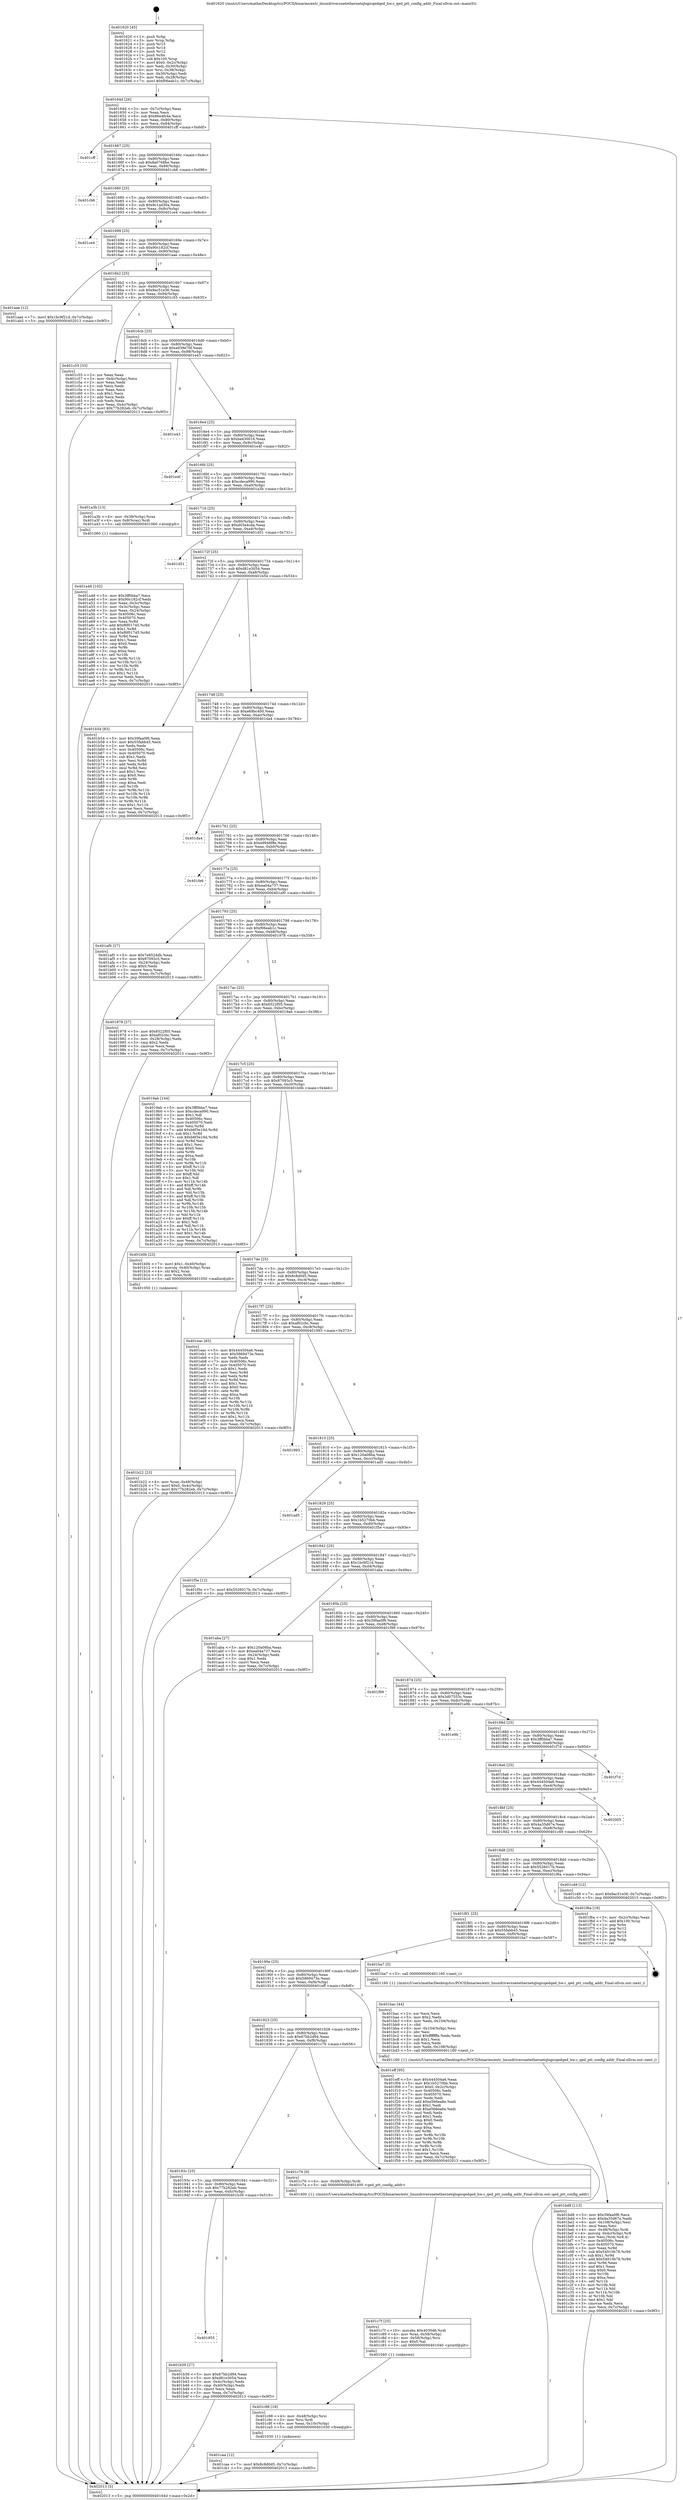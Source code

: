 digraph "0x401620" {
  label = "0x401620 (/mnt/c/Users/mathe/Desktop/tcc/POCII/binaries/extr_linuxdriversnetethernetqlogicqedqed_hw.c_qed_ptt_config_addr_Final-ollvm.out::main(0))"
  labelloc = "t"
  node[shape=record]

  Entry [label="",width=0.3,height=0.3,shape=circle,fillcolor=black,style=filled]
  "0x40164d" [label="{
     0x40164d [26]\l
     | [instrs]\l
     &nbsp;&nbsp;0x40164d \<+3\>: mov -0x7c(%rbp),%eax\l
     &nbsp;&nbsp;0x401650 \<+2\>: mov %eax,%ecx\l
     &nbsp;&nbsp;0x401652 \<+6\>: sub $0x86e4fc4e,%ecx\l
     &nbsp;&nbsp;0x401658 \<+3\>: mov %eax,-0x80(%rbp)\l
     &nbsp;&nbsp;0x40165b \<+6\>: mov %ecx,-0x84(%rbp)\l
     &nbsp;&nbsp;0x401661 \<+6\>: je 0000000000401cff \<main+0x6df\>\l
  }"]
  "0x401cff" [label="{
     0x401cff\l
  }", style=dashed]
  "0x401667" [label="{
     0x401667 [25]\l
     | [instrs]\l
     &nbsp;&nbsp;0x401667 \<+5\>: jmp 000000000040166c \<main+0x4c\>\l
     &nbsp;&nbsp;0x40166c \<+3\>: mov -0x80(%rbp),%eax\l
     &nbsp;&nbsp;0x40166f \<+5\>: sub $0x8a0768be,%eax\l
     &nbsp;&nbsp;0x401674 \<+6\>: mov %eax,-0x88(%rbp)\l
     &nbsp;&nbsp;0x40167a \<+6\>: je 0000000000401cb6 \<main+0x696\>\l
  }"]
  Exit [label="",width=0.3,height=0.3,shape=circle,fillcolor=black,style=filled,peripheries=2]
  "0x401cb6" [label="{
     0x401cb6\l
  }", style=dashed]
  "0x401680" [label="{
     0x401680 [25]\l
     | [instrs]\l
     &nbsp;&nbsp;0x401680 \<+5\>: jmp 0000000000401685 \<main+0x65\>\l
     &nbsp;&nbsp;0x401685 \<+3\>: mov -0x80(%rbp),%eax\l
     &nbsp;&nbsp;0x401688 \<+5\>: sub $0x8c1ad30a,%eax\l
     &nbsp;&nbsp;0x40168d \<+6\>: mov %eax,-0x8c(%rbp)\l
     &nbsp;&nbsp;0x401693 \<+6\>: je 0000000000401ce4 \<main+0x6c4\>\l
  }"]
  "0x401caa" [label="{
     0x401caa [12]\l
     | [instrs]\l
     &nbsp;&nbsp;0x401caa \<+7\>: movl $0x8c8d0d5,-0x7c(%rbp)\l
     &nbsp;&nbsp;0x401cb1 \<+5\>: jmp 0000000000402013 \<main+0x9f3\>\l
  }"]
  "0x401ce4" [label="{
     0x401ce4\l
  }", style=dashed]
  "0x401699" [label="{
     0x401699 [25]\l
     | [instrs]\l
     &nbsp;&nbsp;0x401699 \<+5\>: jmp 000000000040169e \<main+0x7e\>\l
     &nbsp;&nbsp;0x40169e \<+3\>: mov -0x80(%rbp),%eax\l
     &nbsp;&nbsp;0x4016a1 \<+5\>: sub $0x90c182cf,%eax\l
     &nbsp;&nbsp;0x4016a6 \<+6\>: mov %eax,-0x90(%rbp)\l
     &nbsp;&nbsp;0x4016ac \<+6\>: je 0000000000401aae \<main+0x48e\>\l
  }"]
  "0x401c98" [label="{
     0x401c98 [18]\l
     | [instrs]\l
     &nbsp;&nbsp;0x401c98 \<+4\>: mov -0x48(%rbp),%rsi\l
     &nbsp;&nbsp;0x401c9c \<+3\>: mov %rsi,%rdi\l
     &nbsp;&nbsp;0x401c9f \<+6\>: mov %eax,-0x10c(%rbp)\l
     &nbsp;&nbsp;0x401ca5 \<+5\>: call 0000000000401030 \<free@plt\>\l
     | [calls]\l
     &nbsp;&nbsp;0x401030 \{1\} (unknown)\l
  }"]
  "0x401aae" [label="{
     0x401aae [12]\l
     | [instrs]\l
     &nbsp;&nbsp;0x401aae \<+7\>: movl $0x1bc9f21d,-0x7c(%rbp)\l
     &nbsp;&nbsp;0x401ab5 \<+5\>: jmp 0000000000402013 \<main+0x9f3\>\l
  }"]
  "0x4016b2" [label="{
     0x4016b2 [25]\l
     | [instrs]\l
     &nbsp;&nbsp;0x4016b2 \<+5\>: jmp 00000000004016b7 \<main+0x97\>\l
     &nbsp;&nbsp;0x4016b7 \<+3\>: mov -0x80(%rbp),%eax\l
     &nbsp;&nbsp;0x4016ba \<+5\>: sub $0x9ac51e36,%eax\l
     &nbsp;&nbsp;0x4016bf \<+6\>: mov %eax,-0x94(%rbp)\l
     &nbsp;&nbsp;0x4016c5 \<+6\>: je 0000000000401c55 \<main+0x635\>\l
  }"]
  "0x401c7f" [label="{
     0x401c7f [25]\l
     | [instrs]\l
     &nbsp;&nbsp;0x401c7f \<+10\>: movabs $0x4030d6,%rdi\l
     &nbsp;&nbsp;0x401c89 \<+4\>: mov %rax,-0x58(%rbp)\l
     &nbsp;&nbsp;0x401c8d \<+4\>: mov -0x58(%rbp),%rsi\l
     &nbsp;&nbsp;0x401c91 \<+2\>: mov $0x0,%al\l
     &nbsp;&nbsp;0x401c93 \<+5\>: call 0000000000401040 \<printf@plt\>\l
     | [calls]\l
     &nbsp;&nbsp;0x401040 \{1\} (unknown)\l
  }"]
  "0x401c55" [label="{
     0x401c55 [33]\l
     | [instrs]\l
     &nbsp;&nbsp;0x401c55 \<+2\>: xor %eax,%eax\l
     &nbsp;&nbsp;0x401c57 \<+3\>: mov -0x4c(%rbp),%ecx\l
     &nbsp;&nbsp;0x401c5a \<+2\>: mov %eax,%edx\l
     &nbsp;&nbsp;0x401c5c \<+2\>: sub %ecx,%edx\l
     &nbsp;&nbsp;0x401c5e \<+2\>: mov %eax,%ecx\l
     &nbsp;&nbsp;0x401c60 \<+3\>: sub $0x1,%ecx\l
     &nbsp;&nbsp;0x401c63 \<+2\>: add %ecx,%edx\l
     &nbsp;&nbsp;0x401c65 \<+2\>: sub %edx,%eax\l
     &nbsp;&nbsp;0x401c67 \<+3\>: mov %eax,-0x4c(%rbp)\l
     &nbsp;&nbsp;0x401c6a \<+7\>: movl $0x77b282eb,-0x7c(%rbp)\l
     &nbsp;&nbsp;0x401c71 \<+5\>: jmp 0000000000402013 \<main+0x9f3\>\l
  }"]
  "0x4016cb" [label="{
     0x4016cb [25]\l
     | [instrs]\l
     &nbsp;&nbsp;0x4016cb \<+5\>: jmp 00000000004016d0 \<main+0xb0\>\l
     &nbsp;&nbsp;0x4016d0 \<+3\>: mov -0x80(%rbp),%eax\l
     &nbsp;&nbsp;0x4016d3 \<+5\>: sub $0xa939e70f,%eax\l
     &nbsp;&nbsp;0x4016d8 \<+6\>: mov %eax,-0x98(%rbp)\l
     &nbsp;&nbsp;0x4016de \<+6\>: je 0000000000401e43 \<main+0x823\>\l
  }"]
  "0x401bd8" [label="{
     0x401bd8 [113]\l
     | [instrs]\l
     &nbsp;&nbsp;0x401bd8 \<+5\>: mov $0x39faa0f6,%ecx\l
     &nbsp;&nbsp;0x401bdd \<+5\>: mov $0x4a35d67e,%edx\l
     &nbsp;&nbsp;0x401be2 \<+6\>: mov -0x108(%rbp),%esi\l
     &nbsp;&nbsp;0x401be8 \<+3\>: imul %eax,%esi\l
     &nbsp;&nbsp;0x401beb \<+4\>: mov -0x48(%rbp),%rdi\l
     &nbsp;&nbsp;0x401bef \<+4\>: movslq -0x4c(%rbp),%r8\l
     &nbsp;&nbsp;0x401bf3 \<+4\>: mov %esi,(%rdi,%r8,4)\l
     &nbsp;&nbsp;0x401bf7 \<+7\>: mov 0x40506c,%eax\l
     &nbsp;&nbsp;0x401bfe \<+7\>: mov 0x405070,%esi\l
     &nbsp;&nbsp;0x401c05 \<+3\>: mov %eax,%r9d\l
     &nbsp;&nbsp;0x401c08 \<+7\>: sub $0x54910b78,%r9d\l
     &nbsp;&nbsp;0x401c0f \<+4\>: sub $0x1,%r9d\l
     &nbsp;&nbsp;0x401c13 \<+7\>: add $0x54910b78,%r9d\l
     &nbsp;&nbsp;0x401c1a \<+4\>: imul %r9d,%eax\l
     &nbsp;&nbsp;0x401c1e \<+3\>: and $0x1,%eax\l
     &nbsp;&nbsp;0x401c21 \<+3\>: cmp $0x0,%eax\l
     &nbsp;&nbsp;0x401c24 \<+4\>: sete %r10b\l
     &nbsp;&nbsp;0x401c28 \<+3\>: cmp $0xa,%esi\l
     &nbsp;&nbsp;0x401c2b \<+4\>: setl %r11b\l
     &nbsp;&nbsp;0x401c2f \<+3\>: mov %r10b,%bl\l
     &nbsp;&nbsp;0x401c32 \<+3\>: and %r11b,%bl\l
     &nbsp;&nbsp;0x401c35 \<+3\>: xor %r11b,%r10b\l
     &nbsp;&nbsp;0x401c38 \<+3\>: or %r10b,%bl\l
     &nbsp;&nbsp;0x401c3b \<+3\>: test $0x1,%bl\l
     &nbsp;&nbsp;0x401c3e \<+3\>: cmovne %edx,%ecx\l
     &nbsp;&nbsp;0x401c41 \<+3\>: mov %ecx,-0x7c(%rbp)\l
     &nbsp;&nbsp;0x401c44 \<+5\>: jmp 0000000000402013 \<main+0x9f3\>\l
  }"]
  "0x401e43" [label="{
     0x401e43\l
  }", style=dashed]
  "0x4016e4" [label="{
     0x4016e4 [25]\l
     | [instrs]\l
     &nbsp;&nbsp;0x4016e4 \<+5\>: jmp 00000000004016e9 \<main+0xc9\>\l
     &nbsp;&nbsp;0x4016e9 \<+3\>: mov -0x80(%rbp),%eax\l
     &nbsp;&nbsp;0x4016ec \<+5\>: sub $0xba430016,%eax\l
     &nbsp;&nbsp;0x4016f1 \<+6\>: mov %eax,-0x9c(%rbp)\l
     &nbsp;&nbsp;0x4016f7 \<+6\>: je 0000000000401e4f \<main+0x82f\>\l
  }"]
  "0x401bac" [label="{
     0x401bac [44]\l
     | [instrs]\l
     &nbsp;&nbsp;0x401bac \<+2\>: xor %ecx,%ecx\l
     &nbsp;&nbsp;0x401bae \<+5\>: mov $0x2,%edx\l
     &nbsp;&nbsp;0x401bb3 \<+6\>: mov %edx,-0x104(%rbp)\l
     &nbsp;&nbsp;0x401bb9 \<+1\>: cltd\l
     &nbsp;&nbsp;0x401bba \<+6\>: mov -0x104(%rbp),%esi\l
     &nbsp;&nbsp;0x401bc0 \<+2\>: idiv %esi\l
     &nbsp;&nbsp;0x401bc2 \<+6\>: imul $0xfffffffe,%edx,%edx\l
     &nbsp;&nbsp;0x401bc8 \<+3\>: sub $0x1,%ecx\l
     &nbsp;&nbsp;0x401bcb \<+2\>: sub %ecx,%edx\l
     &nbsp;&nbsp;0x401bcd \<+6\>: mov %edx,-0x108(%rbp)\l
     &nbsp;&nbsp;0x401bd3 \<+5\>: call 0000000000401160 \<next_i\>\l
     | [calls]\l
     &nbsp;&nbsp;0x401160 \{1\} (/mnt/c/Users/mathe/Desktop/tcc/POCII/binaries/extr_linuxdriversnetethernetqlogicqedqed_hw.c_qed_ptt_config_addr_Final-ollvm.out::next_i)\l
  }"]
  "0x401e4f" [label="{
     0x401e4f\l
  }", style=dashed]
  "0x4016fd" [label="{
     0x4016fd [25]\l
     | [instrs]\l
     &nbsp;&nbsp;0x4016fd \<+5\>: jmp 0000000000401702 \<main+0xe2\>\l
     &nbsp;&nbsp;0x401702 \<+3\>: mov -0x80(%rbp),%eax\l
     &nbsp;&nbsp;0x401705 \<+5\>: sub $0xcdeca990,%eax\l
     &nbsp;&nbsp;0x40170a \<+6\>: mov %eax,-0xa0(%rbp)\l
     &nbsp;&nbsp;0x401710 \<+6\>: je 0000000000401a3b \<main+0x41b\>\l
  }"]
  "0x401955" [label="{
     0x401955\l
  }", style=dashed]
  "0x401a3b" [label="{
     0x401a3b [13]\l
     | [instrs]\l
     &nbsp;&nbsp;0x401a3b \<+4\>: mov -0x38(%rbp),%rax\l
     &nbsp;&nbsp;0x401a3f \<+4\>: mov 0x8(%rax),%rdi\l
     &nbsp;&nbsp;0x401a43 \<+5\>: call 0000000000401060 \<atoi@plt\>\l
     | [calls]\l
     &nbsp;&nbsp;0x401060 \{1\} (unknown)\l
  }"]
  "0x401716" [label="{
     0x401716 [25]\l
     | [instrs]\l
     &nbsp;&nbsp;0x401716 \<+5\>: jmp 000000000040171b \<main+0xfb\>\l
     &nbsp;&nbsp;0x40171b \<+3\>: mov -0x80(%rbp),%eax\l
     &nbsp;&nbsp;0x40171e \<+5\>: sub $0xd03e4cda,%eax\l
     &nbsp;&nbsp;0x401723 \<+6\>: mov %eax,-0xa4(%rbp)\l
     &nbsp;&nbsp;0x401729 \<+6\>: je 0000000000401d51 \<main+0x731\>\l
  }"]
  "0x401b39" [label="{
     0x401b39 [27]\l
     | [instrs]\l
     &nbsp;&nbsp;0x401b39 \<+5\>: mov $0x67bb2d94,%eax\l
     &nbsp;&nbsp;0x401b3e \<+5\>: mov $0xd81e3054,%ecx\l
     &nbsp;&nbsp;0x401b43 \<+3\>: mov -0x4c(%rbp),%edx\l
     &nbsp;&nbsp;0x401b46 \<+3\>: cmp -0x40(%rbp),%edx\l
     &nbsp;&nbsp;0x401b49 \<+3\>: cmovl %ecx,%eax\l
     &nbsp;&nbsp;0x401b4c \<+3\>: mov %eax,-0x7c(%rbp)\l
     &nbsp;&nbsp;0x401b4f \<+5\>: jmp 0000000000402013 \<main+0x9f3\>\l
  }"]
  "0x401d51" [label="{
     0x401d51\l
  }", style=dashed]
  "0x40172f" [label="{
     0x40172f [25]\l
     | [instrs]\l
     &nbsp;&nbsp;0x40172f \<+5\>: jmp 0000000000401734 \<main+0x114\>\l
     &nbsp;&nbsp;0x401734 \<+3\>: mov -0x80(%rbp),%eax\l
     &nbsp;&nbsp;0x401737 \<+5\>: sub $0xd81e3054,%eax\l
     &nbsp;&nbsp;0x40173c \<+6\>: mov %eax,-0xa8(%rbp)\l
     &nbsp;&nbsp;0x401742 \<+6\>: je 0000000000401b54 \<main+0x534\>\l
  }"]
  "0x40193c" [label="{
     0x40193c [25]\l
     | [instrs]\l
     &nbsp;&nbsp;0x40193c \<+5\>: jmp 0000000000401941 \<main+0x321\>\l
     &nbsp;&nbsp;0x401941 \<+3\>: mov -0x80(%rbp),%eax\l
     &nbsp;&nbsp;0x401944 \<+5\>: sub $0x77b282eb,%eax\l
     &nbsp;&nbsp;0x401949 \<+6\>: mov %eax,-0xfc(%rbp)\l
     &nbsp;&nbsp;0x40194f \<+6\>: je 0000000000401b39 \<main+0x519\>\l
  }"]
  "0x401b54" [label="{
     0x401b54 [83]\l
     | [instrs]\l
     &nbsp;&nbsp;0x401b54 \<+5\>: mov $0x39faa0f6,%eax\l
     &nbsp;&nbsp;0x401b59 \<+5\>: mov $0x55fabb45,%ecx\l
     &nbsp;&nbsp;0x401b5e \<+2\>: xor %edx,%edx\l
     &nbsp;&nbsp;0x401b60 \<+7\>: mov 0x40506c,%esi\l
     &nbsp;&nbsp;0x401b67 \<+7\>: mov 0x405070,%edi\l
     &nbsp;&nbsp;0x401b6e \<+3\>: sub $0x1,%edx\l
     &nbsp;&nbsp;0x401b71 \<+3\>: mov %esi,%r8d\l
     &nbsp;&nbsp;0x401b74 \<+3\>: add %edx,%r8d\l
     &nbsp;&nbsp;0x401b77 \<+4\>: imul %r8d,%esi\l
     &nbsp;&nbsp;0x401b7b \<+3\>: and $0x1,%esi\l
     &nbsp;&nbsp;0x401b7e \<+3\>: cmp $0x0,%esi\l
     &nbsp;&nbsp;0x401b81 \<+4\>: sete %r9b\l
     &nbsp;&nbsp;0x401b85 \<+3\>: cmp $0xa,%edi\l
     &nbsp;&nbsp;0x401b88 \<+4\>: setl %r10b\l
     &nbsp;&nbsp;0x401b8c \<+3\>: mov %r9b,%r11b\l
     &nbsp;&nbsp;0x401b8f \<+3\>: and %r10b,%r11b\l
     &nbsp;&nbsp;0x401b92 \<+3\>: xor %r10b,%r9b\l
     &nbsp;&nbsp;0x401b95 \<+3\>: or %r9b,%r11b\l
     &nbsp;&nbsp;0x401b98 \<+4\>: test $0x1,%r11b\l
     &nbsp;&nbsp;0x401b9c \<+3\>: cmovne %ecx,%eax\l
     &nbsp;&nbsp;0x401b9f \<+3\>: mov %eax,-0x7c(%rbp)\l
     &nbsp;&nbsp;0x401ba2 \<+5\>: jmp 0000000000402013 \<main+0x9f3\>\l
  }"]
  "0x401748" [label="{
     0x401748 [25]\l
     | [instrs]\l
     &nbsp;&nbsp;0x401748 \<+5\>: jmp 000000000040174d \<main+0x12d\>\l
     &nbsp;&nbsp;0x40174d \<+3\>: mov -0x80(%rbp),%eax\l
     &nbsp;&nbsp;0x401750 \<+5\>: sub $0xe69bc400,%eax\l
     &nbsp;&nbsp;0x401755 \<+6\>: mov %eax,-0xac(%rbp)\l
     &nbsp;&nbsp;0x40175b \<+6\>: je 0000000000401da4 \<main+0x784\>\l
  }"]
  "0x401c76" [label="{
     0x401c76 [9]\l
     | [instrs]\l
     &nbsp;&nbsp;0x401c76 \<+4\>: mov -0x48(%rbp),%rdi\l
     &nbsp;&nbsp;0x401c7a \<+5\>: call 0000000000401400 \<qed_ptt_config_addr\>\l
     | [calls]\l
     &nbsp;&nbsp;0x401400 \{1\} (/mnt/c/Users/mathe/Desktop/tcc/POCII/binaries/extr_linuxdriversnetethernetqlogicqedqed_hw.c_qed_ptt_config_addr_Final-ollvm.out::qed_ptt_config_addr)\l
  }"]
  "0x401da4" [label="{
     0x401da4\l
  }", style=dashed]
  "0x401761" [label="{
     0x401761 [25]\l
     | [instrs]\l
     &nbsp;&nbsp;0x401761 \<+5\>: jmp 0000000000401766 \<main+0x146\>\l
     &nbsp;&nbsp;0x401766 \<+3\>: mov -0x80(%rbp),%eax\l
     &nbsp;&nbsp;0x401769 \<+5\>: sub $0xe9948f8e,%eax\l
     &nbsp;&nbsp;0x40176e \<+6\>: mov %eax,-0xb0(%rbp)\l
     &nbsp;&nbsp;0x401774 \<+6\>: je 0000000000401fe6 \<main+0x9c6\>\l
  }"]
  "0x401923" [label="{
     0x401923 [25]\l
     | [instrs]\l
     &nbsp;&nbsp;0x401923 \<+5\>: jmp 0000000000401928 \<main+0x308\>\l
     &nbsp;&nbsp;0x401928 \<+3\>: mov -0x80(%rbp),%eax\l
     &nbsp;&nbsp;0x40192b \<+5\>: sub $0x67bb2d94,%eax\l
     &nbsp;&nbsp;0x401930 \<+6\>: mov %eax,-0xf8(%rbp)\l
     &nbsp;&nbsp;0x401936 \<+6\>: je 0000000000401c76 \<main+0x656\>\l
  }"]
  "0x401fe6" [label="{
     0x401fe6\l
  }", style=dashed]
  "0x40177a" [label="{
     0x40177a [25]\l
     | [instrs]\l
     &nbsp;&nbsp;0x40177a \<+5\>: jmp 000000000040177f \<main+0x15f\>\l
     &nbsp;&nbsp;0x40177f \<+3\>: mov -0x80(%rbp),%eax\l
     &nbsp;&nbsp;0x401782 \<+5\>: sub $0xea04a737,%eax\l
     &nbsp;&nbsp;0x401787 \<+6\>: mov %eax,-0xb4(%rbp)\l
     &nbsp;&nbsp;0x40178d \<+6\>: je 0000000000401af0 \<main+0x4d0\>\l
  }"]
  "0x401eff" [label="{
     0x401eff [95]\l
     | [instrs]\l
     &nbsp;&nbsp;0x401eff \<+5\>: mov $0x444504a6,%eax\l
     &nbsp;&nbsp;0x401f04 \<+5\>: mov $0x1b5270bb,%ecx\l
     &nbsp;&nbsp;0x401f09 \<+7\>: movl $0x0,-0x2c(%rbp)\l
     &nbsp;&nbsp;0x401f10 \<+7\>: mov 0x40506c,%edx\l
     &nbsp;&nbsp;0x401f17 \<+7\>: mov 0x405070,%esi\l
     &nbsp;&nbsp;0x401f1e \<+2\>: mov %edx,%edi\l
     &nbsp;&nbsp;0x401f20 \<+6\>: add $0xe566ea6e,%edi\l
     &nbsp;&nbsp;0x401f26 \<+3\>: sub $0x1,%edi\l
     &nbsp;&nbsp;0x401f29 \<+6\>: sub $0xe566ea6e,%edi\l
     &nbsp;&nbsp;0x401f2f \<+3\>: imul %edi,%edx\l
     &nbsp;&nbsp;0x401f32 \<+3\>: and $0x1,%edx\l
     &nbsp;&nbsp;0x401f35 \<+3\>: cmp $0x0,%edx\l
     &nbsp;&nbsp;0x401f38 \<+4\>: sete %r8b\l
     &nbsp;&nbsp;0x401f3c \<+3\>: cmp $0xa,%esi\l
     &nbsp;&nbsp;0x401f3f \<+4\>: setl %r9b\l
     &nbsp;&nbsp;0x401f43 \<+3\>: mov %r8b,%r10b\l
     &nbsp;&nbsp;0x401f46 \<+3\>: and %r9b,%r10b\l
     &nbsp;&nbsp;0x401f49 \<+3\>: xor %r9b,%r8b\l
     &nbsp;&nbsp;0x401f4c \<+3\>: or %r8b,%r10b\l
     &nbsp;&nbsp;0x401f4f \<+4\>: test $0x1,%r10b\l
     &nbsp;&nbsp;0x401f53 \<+3\>: cmovne %ecx,%eax\l
     &nbsp;&nbsp;0x401f56 \<+3\>: mov %eax,-0x7c(%rbp)\l
     &nbsp;&nbsp;0x401f59 \<+5\>: jmp 0000000000402013 \<main+0x9f3\>\l
  }"]
  "0x401af0" [label="{
     0x401af0 [27]\l
     | [instrs]\l
     &nbsp;&nbsp;0x401af0 \<+5\>: mov $0x7e8524db,%eax\l
     &nbsp;&nbsp;0x401af5 \<+5\>: mov $0x87093c5,%ecx\l
     &nbsp;&nbsp;0x401afa \<+3\>: mov -0x24(%rbp),%edx\l
     &nbsp;&nbsp;0x401afd \<+3\>: cmp $0x0,%edx\l
     &nbsp;&nbsp;0x401b00 \<+3\>: cmove %ecx,%eax\l
     &nbsp;&nbsp;0x401b03 \<+3\>: mov %eax,-0x7c(%rbp)\l
     &nbsp;&nbsp;0x401b06 \<+5\>: jmp 0000000000402013 \<main+0x9f3\>\l
  }"]
  "0x401793" [label="{
     0x401793 [25]\l
     | [instrs]\l
     &nbsp;&nbsp;0x401793 \<+5\>: jmp 0000000000401798 \<main+0x178\>\l
     &nbsp;&nbsp;0x401798 \<+3\>: mov -0x80(%rbp),%eax\l
     &nbsp;&nbsp;0x40179b \<+5\>: sub $0xf06eab1c,%eax\l
     &nbsp;&nbsp;0x4017a0 \<+6\>: mov %eax,-0xb8(%rbp)\l
     &nbsp;&nbsp;0x4017a6 \<+6\>: je 0000000000401978 \<main+0x358\>\l
  }"]
  "0x40190a" [label="{
     0x40190a [25]\l
     | [instrs]\l
     &nbsp;&nbsp;0x40190a \<+5\>: jmp 000000000040190f \<main+0x2ef\>\l
     &nbsp;&nbsp;0x40190f \<+3\>: mov -0x80(%rbp),%eax\l
     &nbsp;&nbsp;0x401912 \<+5\>: sub $0x5869473e,%eax\l
     &nbsp;&nbsp;0x401917 \<+6\>: mov %eax,-0xf4(%rbp)\l
     &nbsp;&nbsp;0x40191d \<+6\>: je 0000000000401eff \<main+0x8df\>\l
  }"]
  "0x401978" [label="{
     0x401978 [27]\l
     | [instrs]\l
     &nbsp;&nbsp;0x401978 \<+5\>: mov $0x6522f05,%eax\l
     &nbsp;&nbsp;0x40197d \<+5\>: mov $0xaf02cbc,%ecx\l
     &nbsp;&nbsp;0x401982 \<+3\>: mov -0x28(%rbp),%edx\l
     &nbsp;&nbsp;0x401985 \<+3\>: cmp $0x2,%edx\l
     &nbsp;&nbsp;0x401988 \<+3\>: cmovne %ecx,%eax\l
     &nbsp;&nbsp;0x40198b \<+3\>: mov %eax,-0x7c(%rbp)\l
     &nbsp;&nbsp;0x40198e \<+5\>: jmp 0000000000402013 \<main+0x9f3\>\l
  }"]
  "0x4017ac" [label="{
     0x4017ac [25]\l
     | [instrs]\l
     &nbsp;&nbsp;0x4017ac \<+5\>: jmp 00000000004017b1 \<main+0x191\>\l
     &nbsp;&nbsp;0x4017b1 \<+3\>: mov -0x80(%rbp),%eax\l
     &nbsp;&nbsp;0x4017b4 \<+5\>: sub $0x6522f05,%eax\l
     &nbsp;&nbsp;0x4017b9 \<+6\>: mov %eax,-0xbc(%rbp)\l
     &nbsp;&nbsp;0x4017bf \<+6\>: je 00000000004019ab \<main+0x38b\>\l
  }"]
  "0x402013" [label="{
     0x402013 [5]\l
     | [instrs]\l
     &nbsp;&nbsp;0x402013 \<+5\>: jmp 000000000040164d \<main+0x2d\>\l
  }"]
  "0x401620" [label="{
     0x401620 [45]\l
     | [instrs]\l
     &nbsp;&nbsp;0x401620 \<+1\>: push %rbp\l
     &nbsp;&nbsp;0x401621 \<+3\>: mov %rsp,%rbp\l
     &nbsp;&nbsp;0x401624 \<+2\>: push %r15\l
     &nbsp;&nbsp;0x401626 \<+2\>: push %r14\l
     &nbsp;&nbsp;0x401628 \<+2\>: push %r12\l
     &nbsp;&nbsp;0x40162a \<+1\>: push %rbx\l
     &nbsp;&nbsp;0x40162b \<+7\>: sub $0x100,%rsp\l
     &nbsp;&nbsp;0x401632 \<+7\>: movl $0x0,-0x2c(%rbp)\l
     &nbsp;&nbsp;0x401639 \<+3\>: mov %edi,-0x30(%rbp)\l
     &nbsp;&nbsp;0x40163c \<+4\>: mov %rsi,-0x38(%rbp)\l
     &nbsp;&nbsp;0x401640 \<+3\>: mov -0x30(%rbp),%edi\l
     &nbsp;&nbsp;0x401643 \<+3\>: mov %edi,-0x28(%rbp)\l
     &nbsp;&nbsp;0x401646 \<+7\>: movl $0xf06eab1c,-0x7c(%rbp)\l
  }"]
  "0x401ba7" [label="{
     0x401ba7 [5]\l
     | [instrs]\l
     &nbsp;&nbsp;0x401ba7 \<+5\>: call 0000000000401160 \<next_i\>\l
     | [calls]\l
     &nbsp;&nbsp;0x401160 \{1\} (/mnt/c/Users/mathe/Desktop/tcc/POCII/binaries/extr_linuxdriversnetethernetqlogicqedqed_hw.c_qed_ptt_config_addr_Final-ollvm.out::next_i)\l
  }"]
  "0x4019ab" [label="{
     0x4019ab [144]\l
     | [instrs]\l
     &nbsp;&nbsp;0x4019ab \<+5\>: mov $0x3ff0bba7,%eax\l
     &nbsp;&nbsp;0x4019b0 \<+5\>: mov $0xcdeca990,%ecx\l
     &nbsp;&nbsp;0x4019b5 \<+2\>: mov $0x1,%dl\l
     &nbsp;&nbsp;0x4019b7 \<+7\>: mov 0x40506c,%esi\l
     &nbsp;&nbsp;0x4019be \<+7\>: mov 0x405070,%edi\l
     &nbsp;&nbsp;0x4019c5 \<+3\>: mov %esi,%r8d\l
     &nbsp;&nbsp;0x4019c8 \<+7\>: add $0xb6f3e16d,%r8d\l
     &nbsp;&nbsp;0x4019cf \<+4\>: sub $0x1,%r8d\l
     &nbsp;&nbsp;0x4019d3 \<+7\>: sub $0xb6f3e16d,%r8d\l
     &nbsp;&nbsp;0x4019da \<+4\>: imul %r8d,%esi\l
     &nbsp;&nbsp;0x4019de \<+3\>: and $0x1,%esi\l
     &nbsp;&nbsp;0x4019e1 \<+3\>: cmp $0x0,%esi\l
     &nbsp;&nbsp;0x4019e4 \<+4\>: sete %r9b\l
     &nbsp;&nbsp;0x4019e8 \<+3\>: cmp $0xa,%edi\l
     &nbsp;&nbsp;0x4019eb \<+4\>: setl %r10b\l
     &nbsp;&nbsp;0x4019ef \<+3\>: mov %r9b,%r11b\l
     &nbsp;&nbsp;0x4019f2 \<+4\>: xor $0xff,%r11b\l
     &nbsp;&nbsp;0x4019f6 \<+3\>: mov %r10b,%bl\l
     &nbsp;&nbsp;0x4019f9 \<+3\>: xor $0xff,%bl\l
     &nbsp;&nbsp;0x4019fc \<+3\>: xor $0x1,%dl\l
     &nbsp;&nbsp;0x4019ff \<+3\>: mov %r11b,%r14b\l
     &nbsp;&nbsp;0x401a02 \<+4\>: and $0xff,%r14b\l
     &nbsp;&nbsp;0x401a06 \<+3\>: and %dl,%r9b\l
     &nbsp;&nbsp;0x401a09 \<+3\>: mov %bl,%r15b\l
     &nbsp;&nbsp;0x401a0c \<+4\>: and $0xff,%r15b\l
     &nbsp;&nbsp;0x401a10 \<+3\>: and %dl,%r10b\l
     &nbsp;&nbsp;0x401a13 \<+3\>: or %r9b,%r14b\l
     &nbsp;&nbsp;0x401a16 \<+3\>: or %r10b,%r15b\l
     &nbsp;&nbsp;0x401a19 \<+3\>: xor %r15b,%r14b\l
     &nbsp;&nbsp;0x401a1c \<+3\>: or %bl,%r11b\l
     &nbsp;&nbsp;0x401a1f \<+4\>: xor $0xff,%r11b\l
     &nbsp;&nbsp;0x401a23 \<+3\>: or $0x1,%dl\l
     &nbsp;&nbsp;0x401a26 \<+3\>: and %dl,%r11b\l
     &nbsp;&nbsp;0x401a29 \<+3\>: or %r11b,%r14b\l
     &nbsp;&nbsp;0x401a2c \<+4\>: test $0x1,%r14b\l
     &nbsp;&nbsp;0x401a30 \<+3\>: cmovne %ecx,%eax\l
     &nbsp;&nbsp;0x401a33 \<+3\>: mov %eax,-0x7c(%rbp)\l
     &nbsp;&nbsp;0x401a36 \<+5\>: jmp 0000000000402013 \<main+0x9f3\>\l
  }"]
  "0x4017c5" [label="{
     0x4017c5 [25]\l
     | [instrs]\l
     &nbsp;&nbsp;0x4017c5 \<+5\>: jmp 00000000004017ca \<main+0x1aa\>\l
     &nbsp;&nbsp;0x4017ca \<+3\>: mov -0x80(%rbp),%eax\l
     &nbsp;&nbsp;0x4017cd \<+5\>: sub $0x87093c5,%eax\l
     &nbsp;&nbsp;0x4017d2 \<+6\>: mov %eax,-0xc0(%rbp)\l
     &nbsp;&nbsp;0x4017d8 \<+6\>: je 0000000000401b0b \<main+0x4eb\>\l
  }"]
  "0x401a48" [label="{
     0x401a48 [102]\l
     | [instrs]\l
     &nbsp;&nbsp;0x401a48 \<+5\>: mov $0x3ff0bba7,%ecx\l
     &nbsp;&nbsp;0x401a4d \<+5\>: mov $0x90c182cf,%edx\l
     &nbsp;&nbsp;0x401a52 \<+3\>: mov %eax,-0x3c(%rbp)\l
     &nbsp;&nbsp;0x401a55 \<+3\>: mov -0x3c(%rbp),%eax\l
     &nbsp;&nbsp;0x401a58 \<+3\>: mov %eax,-0x24(%rbp)\l
     &nbsp;&nbsp;0x401a5b \<+7\>: mov 0x40506c,%eax\l
     &nbsp;&nbsp;0x401a62 \<+7\>: mov 0x405070,%esi\l
     &nbsp;&nbsp;0x401a69 \<+3\>: mov %eax,%r8d\l
     &nbsp;&nbsp;0x401a6c \<+7\>: add $0xf6f01745,%r8d\l
     &nbsp;&nbsp;0x401a73 \<+4\>: sub $0x1,%r8d\l
     &nbsp;&nbsp;0x401a77 \<+7\>: sub $0xf6f01745,%r8d\l
     &nbsp;&nbsp;0x401a7e \<+4\>: imul %r8d,%eax\l
     &nbsp;&nbsp;0x401a82 \<+3\>: and $0x1,%eax\l
     &nbsp;&nbsp;0x401a85 \<+3\>: cmp $0x0,%eax\l
     &nbsp;&nbsp;0x401a88 \<+4\>: sete %r9b\l
     &nbsp;&nbsp;0x401a8c \<+3\>: cmp $0xa,%esi\l
     &nbsp;&nbsp;0x401a8f \<+4\>: setl %r10b\l
     &nbsp;&nbsp;0x401a93 \<+3\>: mov %r9b,%r11b\l
     &nbsp;&nbsp;0x401a96 \<+3\>: and %r10b,%r11b\l
     &nbsp;&nbsp;0x401a99 \<+3\>: xor %r10b,%r9b\l
     &nbsp;&nbsp;0x401a9c \<+3\>: or %r9b,%r11b\l
     &nbsp;&nbsp;0x401a9f \<+4\>: test $0x1,%r11b\l
     &nbsp;&nbsp;0x401aa3 \<+3\>: cmovne %edx,%ecx\l
     &nbsp;&nbsp;0x401aa6 \<+3\>: mov %ecx,-0x7c(%rbp)\l
     &nbsp;&nbsp;0x401aa9 \<+5\>: jmp 0000000000402013 \<main+0x9f3\>\l
  }"]
  "0x4018f1" [label="{
     0x4018f1 [25]\l
     | [instrs]\l
     &nbsp;&nbsp;0x4018f1 \<+5\>: jmp 00000000004018f6 \<main+0x2d6\>\l
     &nbsp;&nbsp;0x4018f6 \<+3\>: mov -0x80(%rbp),%eax\l
     &nbsp;&nbsp;0x4018f9 \<+5\>: sub $0x55fabb45,%eax\l
     &nbsp;&nbsp;0x4018fe \<+6\>: mov %eax,-0xf0(%rbp)\l
     &nbsp;&nbsp;0x401904 \<+6\>: je 0000000000401ba7 \<main+0x587\>\l
  }"]
  "0x401b0b" [label="{
     0x401b0b [23]\l
     | [instrs]\l
     &nbsp;&nbsp;0x401b0b \<+7\>: movl $0x1,-0x40(%rbp)\l
     &nbsp;&nbsp;0x401b12 \<+4\>: movslq -0x40(%rbp),%rax\l
     &nbsp;&nbsp;0x401b16 \<+4\>: shl $0x2,%rax\l
     &nbsp;&nbsp;0x401b1a \<+3\>: mov %rax,%rdi\l
     &nbsp;&nbsp;0x401b1d \<+5\>: call 0000000000401050 \<malloc@plt\>\l
     | [calls]\l
     &nbsp;&nbsp;0x401050 \{1\} (unknown)\l
  }"]
  "0x4017de" [label="{
     0x4017de [25]\l
     | [instrs]\l
     &nbsp;&nbsp;0x4017de \<+5\>: jmp 00000000004017e3 \<main+0x1c3\>\l
     &nbsp;&nbsp;0x4017e3 \<+3\>: mov -0x80(%rbp),%eax\l
     &nbsp;&nbsp;0x4017e6 \<+5\>: sub $0x8c8d0d5,%eax\l
     &nbsp;&nbsp;0x4017eb \<+6\>: mov %eax,-0xc4(%rbp)\l
     &nbsp;&nbsp;0x4017f1 \<+6\>: je 0000000000401eac \<main+0x88c\>\l
  }"]
  "0x401f6a" [label="{
     0x401f6a [19]\l
     | [instrs]\l
     &nbsp;&nbsp;0x401f6a \<+3\>: mov -0x2c(%rbp),%eax\l
     &nbsp;&nbsp;0x401f6d \<+7\>: add $0x100,%rsp\l
     &nbsp;&nbsp;0x401f74 \<+1\>: pop %rbx\l
     &nbsp;&nbsp;0x401f75 \<+2\>: pop %r12\l
     &nbsp;&nbsp;0x401f77 \<+2\>: pop %r14\l
     &nbsp;&nbsp;0x401f79 \<+2\>: pop %r15\l
     &nbsp;&nbsp;0x401f7b \<+1\>: pop %rbp\l
     &nbsp;&nbsp;0x401f7c \<+1\>: ret\l
  }"]
  "0x401eac" [label="{
     0x401eac [83]\l
     | [instrs]\l
     &nbsp;&nbsp;0x401eac \<+5\>: mov $0x444504a6,%eax\l
     &nbsp;&nbsp;0x401eb1 \<+5\>: mov $0x5869473e,%ecx\l
     &nbsp;&nbsp;0x401eb6 \<+2\>: xor %edx,%edx\l
     &nbsp;&nbsp;0x401eb8 \<+7\>: mov 0x40506c,%esi\l
     &nbsp;&nbsp;0x401ebf \<+7\>: mov 0x405070,%edi\l
     &nbsp;&nbsp;0x401ec6 \<+3\>: sub $0x1,%edx\l
     &nbsp;&nbsp;0x401ec9 \<+3\>: mov %esi,%r8d\l
     &nbsp;&nbsp;0x401ecc \<+3\>: add %edx,%r8d\l
     &nbsp;&nbsp;0x401ecf \<+4\>: imul %r8d,%esi\l
     &nbsp;&nbsp;0x401ed3 \<+3\>: and $0x1,%esi\l
     &nbsp;&nbsp;0x401ed6 \<+3\>: cmp $0x0,%esi\l
     &nbsp;&nbsp;0x401ed9 \<+4\>: sete %r9b\l
     &nbsp;&nbsp;0x401edd \<+3\>: cmp $0xa,%edi\l
     &nbsp;&nbsp;0x401ee0 \<+4\>: setl %r10b\l
     &nbsp;&nbsp;0x401ee4 \<+3\>: mov %r9b,%r11b\l
     &nbsp;&nbsp;0x401ee7 \<+3\>: and %r10b,%r11b\l
     &nbsp;&nbsp;0x401eea \<+3\>: xor %r10b,%r9b\l
     &nbsp;&nbsp;0x401eed \<+3\>: or %r9b,%r11b\l
     &nbsp;&nbsp;0x401ef0 \<+4\>: test $0x1,%r11b\l
     &nbsp;&nbsp;0x401ef4 \<+3\>: cmovne %ecx,%eax\l
     &nbsp;&nbsp;0x401ef7 \<+3\>: mov %eax,-0x7c(%rbp)\l
     &nbsp;&nbsp;0x401efa \<+5\>: jmp 0000000000402013 \<main+0x9f3\>\l
  }"]
  "0x4017f7" [label="{
     0x4017f7 [25]\l
     | [instrs]\l
     &nbsp;&nbsp;0x4017f7 \<+5\>: jmp 00000000004017fc \<main+0x1dc\>\l
     &nbsp;&nbsp;0x4017fc \<+3\>: mov -0x80(%rbp),%eax\l
     &nbsp;&nbsp;0x4017ff \<+5\>: sub $0xaf02cbc,%eax\l
     &nbsp;&nbsp;0x401804 \<+6\>: mov %eax,-0xc8(%rbp)\l
     &nbsp;&nbsp;0x40180a \<+6\>: je 0000000000401993 \<main+0x373\>\l
  }"]
  "0x4018d8" [label="{
     0x4018d8 [25]\l
     | [instrs]\l
     &nbsp;&nbsp;0x4018d8 \<+5\>: jmp 00000000004018dd \<main+0x2bd\>\l
     &nbsp;&nbsp;0x4018dd \<+3\>: mov -0x80(%rbp),%eax\l
     &nbsp;&nbsp;0x4018e0 \<+5\>: sub $0x5526017b,%eax\l
     &nbsp;&nbsp;0x4018e5 \<+6\>: mov %eax,-0xec(%rbp)\l
     &nbsp;&nbsp;0x4018eb \<+6\>: je 0000000000401f6a \<main+0x94a\>\l
  }"]
  "0x401993" [label="{
     0x401993\l
  }", style=dashed]
  "0x401810" [label="{
     0x401810 [25]\l
     | [instrs]\l
     &nbsp;&nbsp;0x401810 \<+5\>: jmp 0000000000401815 \<main+0x1f5\>\l
     &nbsp;&nbsp;0x401815 \<+3\>: mov -0x80(%rbp),%eax\l
     &nbsp;&nbsp;0x401818 \<+5\>: sub $0x120a08ba,%eax\l
     &nbsp;&nbsp;0x40181d \<+6\>: mov %eax,-0xcc(%rbp)\l
     &nbsp;&nbsp;0x401823 \<+6\>: je 0000000000401ad5 \<main+0x4b5\>\l
  }"]
  "0x401c49" [label="{
     0x401c49 [12]\l
     | [instrs]\l
     &nbsp;&nbsp;0x401c49 \<+7\>: movl $0x9ac51e36,-0x7c(%rbp)\l
     &nbsp;&nbsp;0x401c50 \<+5\>: jmp 0000000000402013 \<main+0x9f3\>\l
  }"]
  "0x401ad5" [label="{
     0x401ad5\l
  }", style=dashed]
  "0x401829" [label="{
     0x401829 [25]\l
     | [instrs]\l
     &nbsp;&nbsp;0x401829 \<+5\>: jmp 000000000040182e \<main+0x20e\>\l
     &nbsp;&nbsp;0x40182e \<+3\>: mov -0x80(%rbp),%eax\l
     &nbsp;&nbsp;0x401831 \<+5\>: sub $0x1b5270bb,%eax\l
     &nbsp;&nbsp;0x401836 \<+6\>: mov %eax,-0xd0(%rbp)\l
     &nbsp;&nbsp;0x40183c \<+6\>: je 0000000000401f5e \<main+0x93e\>\l
  }"]
  "0x4018bf" [label="{
     0x4018bf [25]\l
     | [instrs]\l
     &nbsp;&nbsp;0x4018bf \<+5\>: jmp 00000000004018c4 \<main+0x2a4\>\l
     &nbsp;&nbsp;0x4018c4 \<+3\>: mov -0x80(%rbp),%eax\l
     &nbsp;&nbsp;0x4018c7 \<+5\>: sub $0x4a35d67e,%eax\l
     &nbsp;&nbsp;0x4018cc \<+6\>: mov %eax,-0xe8(%rbp)\l
     &nbsp;&nbsp;0x4018d2 \<+6\>: je 0000000000401c49 \<main+0x629\>\l
  }"]
  "0x401f5e" [label="{
     0x401f5e [12]\l
     | [instrs]\l
     &nbsp;&nbsp;0x401f5e \<+7\>: movl $0x5526017b,-0x7c(%rbp)\l
     &nbsp;&nbsp;0x401f65 \<+5\>: jmp 0000000000402013 \<main+0x9f3\>\l
  }"]
  "0x401842" [label="{
     0x401842 [25]\l
     | [instrs]\l
     &nbsp;&nbsp;0x401842 \<+5\>: jmp 0000000000401847 \<main+0x227\>\l
     &nbsp;&nbsp;0x401847 \<+3\>: mov -0x80(%rbp),%eax\l
     &nbsp;&nbsp;0x40184a \<+5\>: sub $0x1bc9f21d,%eax\l
     &nbsp;&nbsp;0x40184f \<+6\>: mov %eax,-0xd4(%rbp)\l
     &nbsp;&nbsp;0x401855 \<+6\>: je 0000000000401aba \<main+0x49a\>\l
  }"]
  "0x402005" [label="{
     0x402005\l
  }", style=dashed]
  "0x401aba" [label="{
     0x401aba [27]\l
     | [instrs]\l
     &nbsp;&nbsp;0x401aba \<+5\>: mov $0x120a08ba,%eax\l
     &nbsp;&nbsp;0x401abf \<+5\>: mov $0xea04a737,%ecx\l
     &nbsp;&nbsp;0x401ac4 \<+3\>: mov -0x24(%rbp),%edx\l
     &nbsp;&nbsp;0x401ac7 \<+3\>: cmp $0x1,%edx\l
     &nbsp;&nbsp;0x401aca \<+3\>: cmovl %ecx,%eax\l
     &nbsp;&nbsp;0x401acd \<+3\>: mov %eax,-0x7c(%rbp)\l
     &nbsp;&nbsp;0x401ad0 \<+5\>: jmp 0000000000402013 \<main+0x9f3\>\l
  }"]
  "0x40185b" [label="{
     0x40185b [25]\l
     | [instrs]\l
     &nbsp;&nbsp;0x40185b \<+5\>: jmp 0000000000401860 \<main+0x240\>\l
     &nbsp;&nbsp;0x401860 \<+3\>: mov -0x80(%rbp),%eax\l
     &nbsp;&nbsp;0x401863 \<+5\>: sub $0x39faa0f6,%eax\l
     &nbsp;&nbsp;0x401868 \<+6\>: mov %eax,-0xd8(%rbp)\l
     &nbsp;&nbsp;0x40186e \<+6\>: je 0000000000401f99 \<main+0x979\>\l
  }"]
  "0x401b22" [label="{
     0x401b22 [23]\l
     | [instrs]\l
     &nbsp;&nbsp;0x401b22 \<+4\>: mov %rax,-0x48(%rbp)\l
     &nbsp;&nbsp;0x401b26 \<+7\>: movl $0x0,-0x4c(%rbp)\l
     &nbsp;&nbsp;0x401b2d \<+7\>: movl $0x77b282eb,-0x7c(%rbp)\l
     &nbsp;&nbsp;0x401b34 \<+5\>: jmp 0000000000402013 \<main+0x9f3\>\l
  }"]
  "0x4018a6" [label="{
     0x4018a6 [25]\l
     | [instrs]\l
     &nbsp;&nbsp;0x4018a6 \<+5\>: jmp 00000000004018ab \<main+0x28b\>\l
     &nbsp;&nbsp;0x4018ab \<+3\>: mov -0x80(%rbp),%eax\l
     &nbsp;&nbsp;0x4018ae \<+5\>: sub $0x444504a6,%eax\l
     &nbsp;&nbsp;0x4018b3 \<+6\>: mov %eax,-0xe4(%rbp)\l
     &nbsp;&nbsp;0x4018b9 \<+6\>: je 0000000000402005 \<main+0x9e5\>\l
  }"]
  "0x401f99" [label="{
     0x401f99\l
  }", style=dashed]
  "0x401874" [label="{
     0x401874 [25]\l
     | [instrs]\l
     &nbsp;&nbsp;0x401874 \<+5\>: jmp 0000000000401879 \<main+0x259\>\l
     &nbsp;&nbsp;0x401879 \<+3\>: mov -0x80(%rbp),%eax\l
     &nbsp;&nbsp;0x40187c \<+5\>: sub $0x3d07553c,%eax\l
     &nbsp;&nbsp;0x401881 \<+6\>: mov %eax,-0xdc(%rbp)\l
     &nbsp;&nbsp;0x401887 \<+6\>: je 0000000000401e9b \<main+0x87b\>\l
  }"]
  "0x401f7d" [label="{
     0x401f7d\l
  }", style=dashed]
  "0x401e9b" [label="{
     0x401e9b\l
  }", style=dashed]
  "0x40188d" [label="{
     0x40188d [25]\l
     | [instrs]\l
     &nbsp;&nbsp;0x40188d \<+5\>: jmp 0000000000401892 \<main+0x272\>\l
     &nbsp;&nbsp;0x401892 \<+3\>: mov -0x80(%rbp),%eax\l
     &nbsp;&nbsp;0x401895 \<+5\>: sub $0x3ff0bba7,%eax\l
     &nbsp;&nbsp;0x40189a \<+6\>: mov %eax,-0xe0(%rbp)\l
     &nbsp;&nbsp;0x4018a0 \<+6\>: je 0000000000401f7d \<main+0x95d\>\l
  }"]
  Entry -> "0x401620" [label=" 1"]
  "0x40164d" -> "0x401cff" [label=" 0"]
  "0x40164d" -> "0x401667" [label=" 18"]
  "0x401f6a" -> Exit [label=" 1"]
  "0x401667" -> "0x401cb6" [label=" 0"]
  "0x401667" -> "0x401680" [label=" 18"]
  "0x401f5e" -> "0x402013" [label=" 1"]
  "0x401680" -> "0x401ce4" [label=" 0"]
  "0x401680" -> "0x401699" [label=" 18"]
  "0x401eff" -> "0x402013" [label=" 1"]
  "0x401699" -> "0x401aae" [label=" 1"]
  "0x401699" -> "0x4016b2" [label=" 17"]
  "0x401eac" -> "0x402013" [label=" 1"]
  "0x4016b2" -> "0x401c55" [label=" 1"]
  "0x4016b2" -> "0x4016cb" [label=" 16"]
  "0x401caa" -> "0x402013" [label=" 1"]
  "0x4016cb" -> "0x401e43" [label=" 0"]
  "0x4016cb" -> "0x4016e4" [label=" 16"]
  "0x401c98" -> "0x401caa" [label=" 1"]
  "0x4016e4" -> "0x401e4f" [label=" 0"]
  "0x4016e4" -> "0x4016fd" [label=" 16"]
  "0x401c7f" -> "0x401c98" [label=" 1"]
  "0x4016fd" -> "0x401a3b" [label=" 1"]
  "0x4016fd" -> "0x401716" [label=" 15"]
  "0x401c76" -> "0x401c7f" [label=" 1"]
  "0x401716" -> "0x401d51" [label=" 0"]
  "0x401716" -> "0x40172f" [label=" 15"]
  "0x401c55" -> "0x402013" [label=" 1"]
  "0x40172f" -> "0x401b54" [label=" 1"]
  "0x40172f" -> "0x401748" [label=" 14"]
  "0x401bd8" -> "0x402013" [label=" 1"]
  "0x401748" -> "0x401da4" [label=" 0"]
  "0x401748" -> "0x401761" [label=" 14"]
  "0x401bac" -> "0x401bd8" [label=" 1"]
  "0x401761" -> "0x401fe6" [label=" 0"]
  "0x401761" -> "0x40177a" [label=" 14"]
  "0x401b54" -> "0x402013" [label=" 1"]
  "0x40177a" -> "0x401af0" [label=" 1"]
  "0x40177a" -> "0x401793" [label=" 13"]
  "0x401b39" -> "0x402013" [label=" 2"]
  "0x401793" -> "0x401978" [label=" 1"]
  "0x401793" -> "0x4017ac" [label=" 12"]
  "0x401978" -> "0x402013" [label=" 1"]
  "0x401620" -> "0x40164d" [label=" 1"]
  "0x402013" -> "0x40164d" [label=" 17"]
  "0x40193c" -> "0x401b39" [label=" 2"]
  "0x4017ac" -> "0x4019ab" [label=" 1"]
  "0x4017ac" -> "0x4017c5" [label=" 11"]
  "0x4019ab" -> "0x402013" [label=" 1"]
  "0x401a3b" -> "0x401a48" [label=" 1"]
  "0x401a48" -> "0x402013" [label=" 1"]
  "0x401aae" -> "0x402013" [label=" 1"]
  "0x401c49" -> "0x402013" [label=" 1"]
  "0x4017c5" -> "0x401b0b" [label=" 1"]
  "0x4017c5" -> "0x4017de" [label=" 10"]
  "0x401923" -> "0x401c76" [label=" 1"]
  "0x4017de" -> "0x401eac" [label=" 1"]
  "0x4017de" -> "0x4017f7" [label=" 9"]
  "0x401ba7" -> "0x401bac" [label=" 1"]
  "0x4017f7" -> "0x401993" [label=" 0"]
  "0x4017f7" -> "0x401810" [label=" 9"]
  "0x40190a" -> "0x401eff" [label=" 1"]
  "0x401810" -> "0x401ad5" [label=" 0"]
  "0x401810" -> "0x401829" [label=" 9"]
  "0x40193c" -> "0x401955" [label=" 0"]
  "0x401829" -> "0x401f5e" [label=" 1"]
  "0x401829" -> "0x401842" [label=" 8"]
  "0x4018f1" -> "0x401ba7" [label=" 1"]
  "0x401842" -> "0x401aba" [label=" 1"]
  "0x401842" -> "0x40185b" [label=" 7"]
  "0x401aba" -> "0x402013" [label=" 1"]
  "0x401af0" -> "0x402013" [label=" 1"]
  "0x401b0b" -> "0x401b22" [label=" 1"]
  "0x401b22" -> "0x402013" [label=" 1"]
  "0x401923" -> "0x40193c" [label=" 2"]
  "0x40185b" -> "0x401f99" [label=" 0"]
  "0x40185b" -> "0x401874" [label=" 7"]
  "0x4018d8" -> "0x401f6a" [label=" 1"]
  "0x401874" -> "0x401e9b" [label=" 0"]
  "0x401874" -> "0x40188d" [label=" 7"]
  "0x40190a" -> "0x401923" [label=" 3"]
  "0x40188d" -> "0x401f7d" [label=" 0"]
  "0x40188d" -> "0x4018a6" [label=" 7"]
  "0x4018d8" -> "0x4018f1" [label=" 5"]
  "0x4018a6" -> "0x402005" [label=" 0"]
  "0x4018a6" -> "0x4018bf" [label=" 7"]
  "0x4018f1" -> "0x40190a" [label=" 4"]
  "0x4018bf" -> "0x401c49" [label=" 1"]
  "0x4018bf" -> "0x4018d8" [label=" 6"]
}
